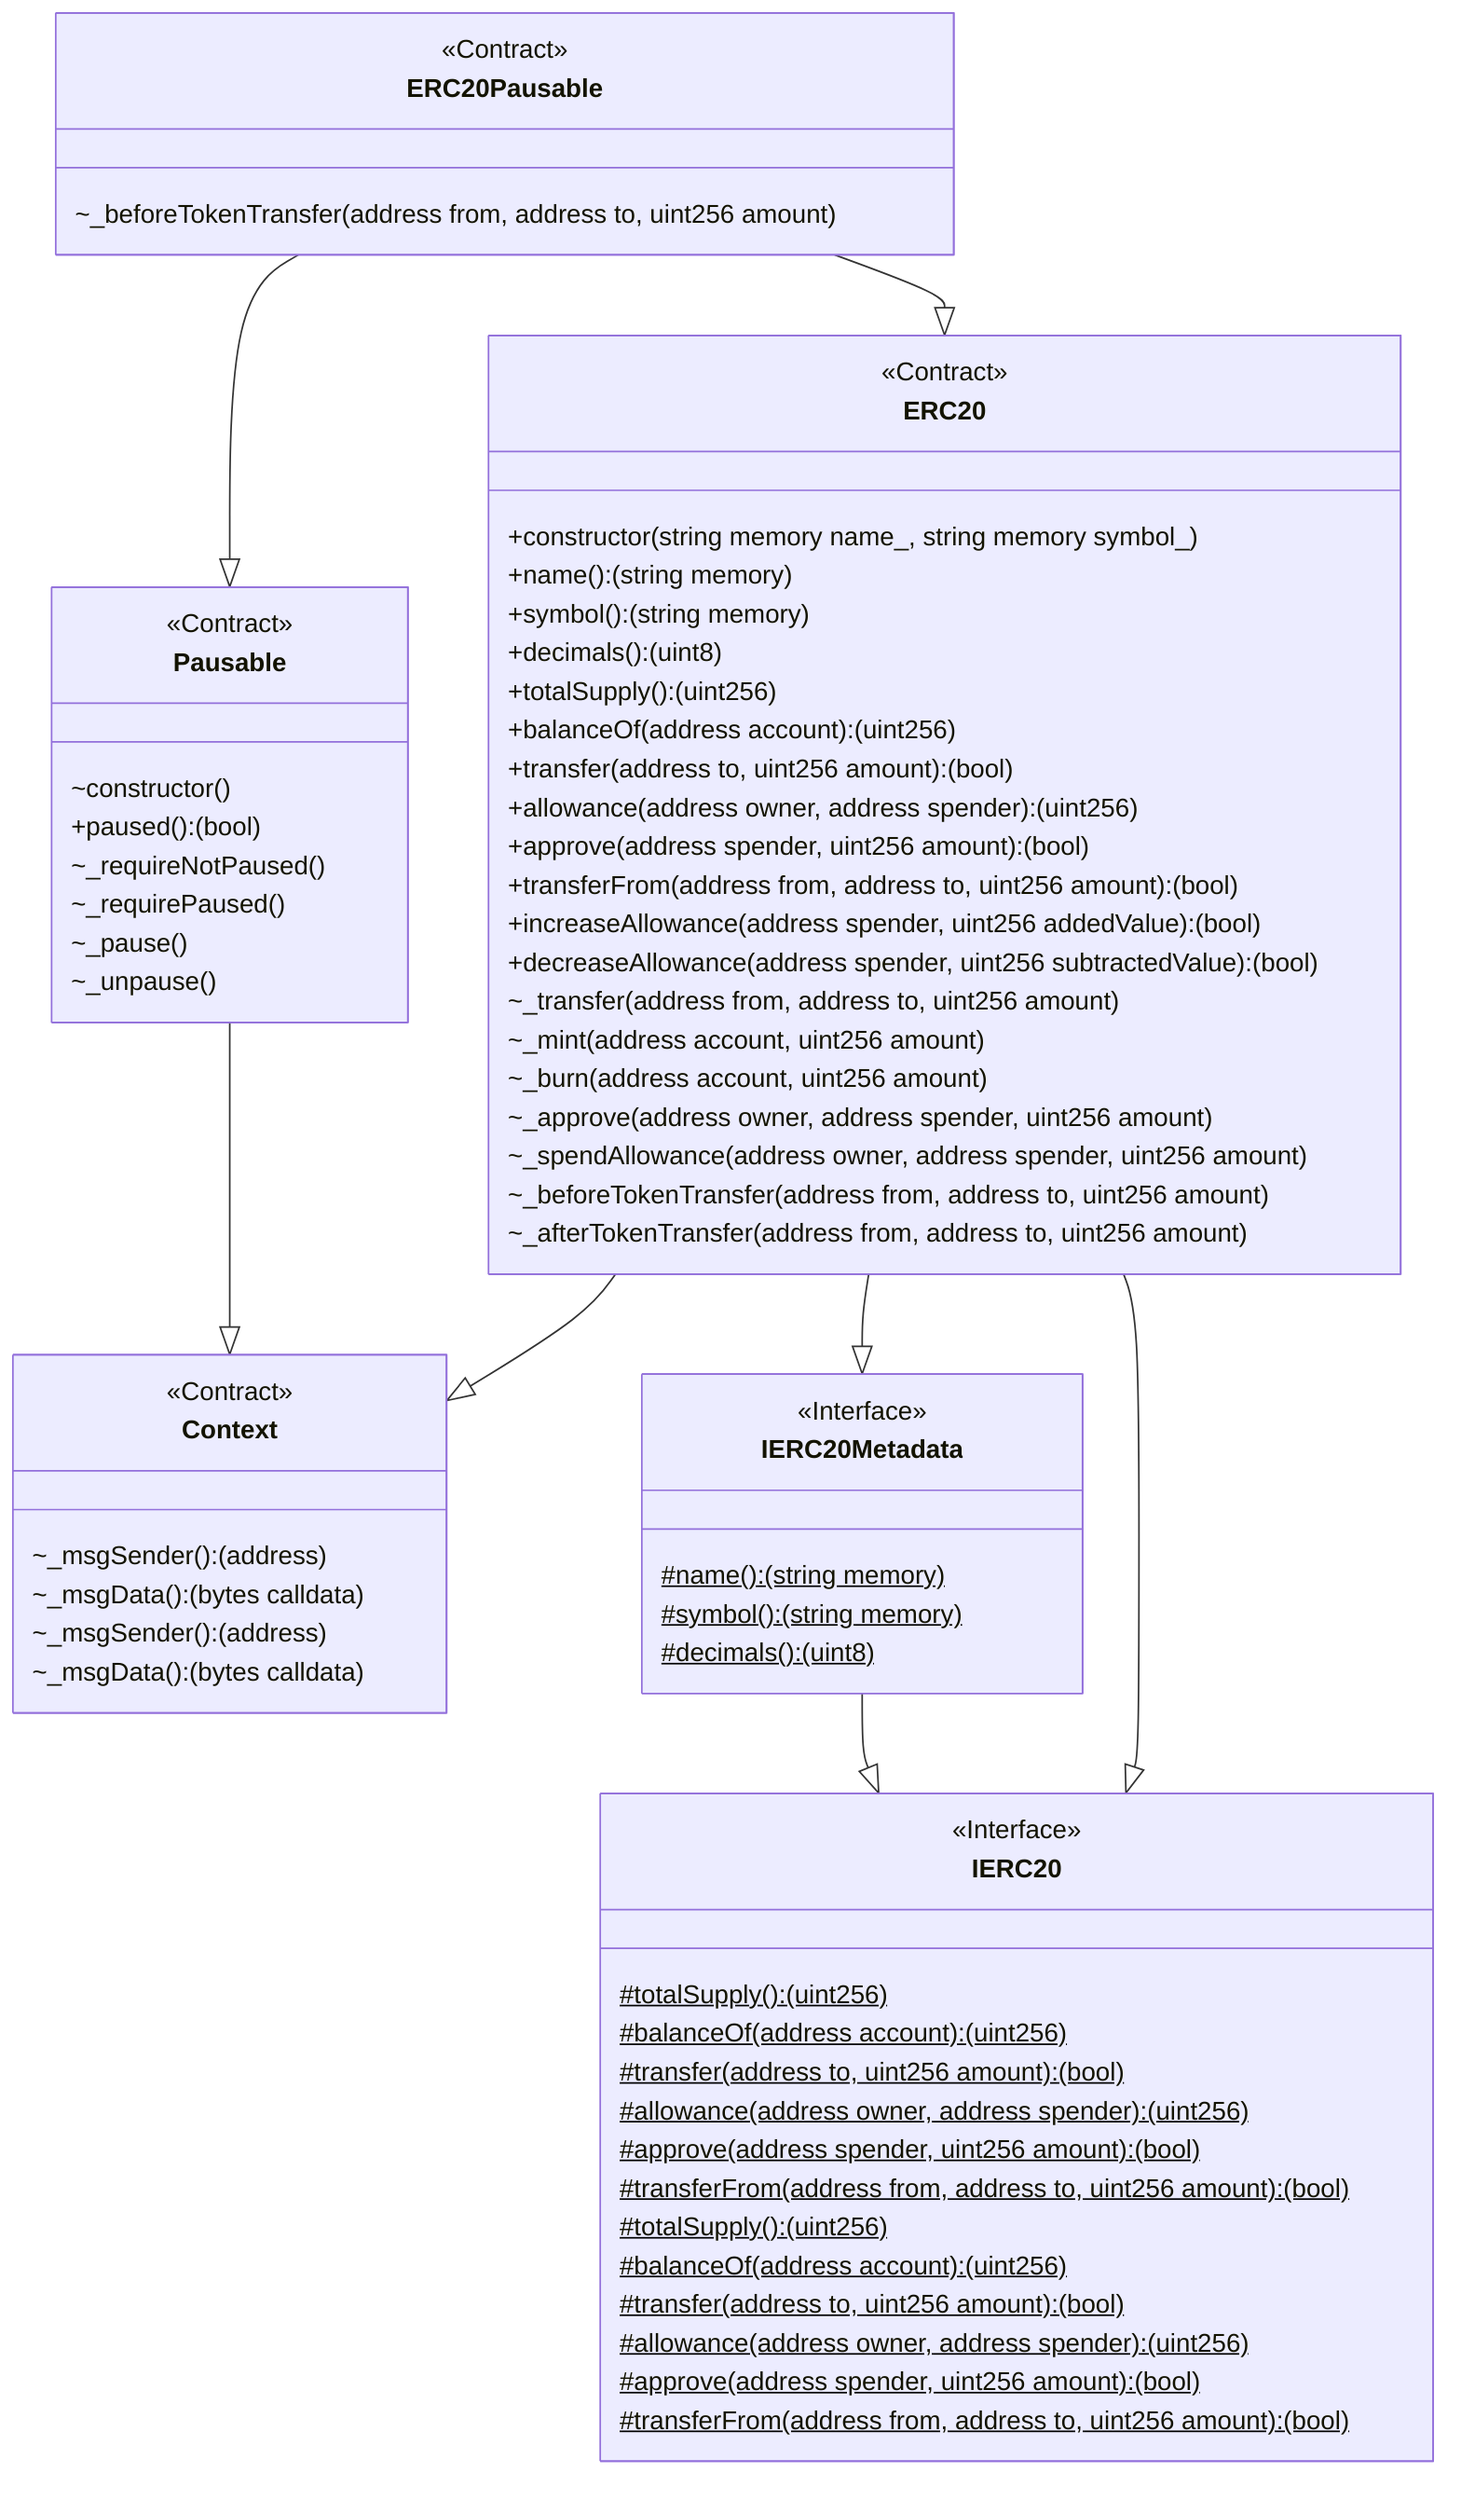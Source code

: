 classDiagram
  %% 469:462:3
  class ERC20Pausable {
    <<Contract>>
    ~_beforeTokenTransfer(address from, address to, uint256 amount)
  }
  
  ERC20Pausable --|> ERC20
  
  %% 1401:11610:1
  class ERC20 {
    <<Contract>>
    +constructor(string memory name_, string memory symbol_)
    +name(): (string memory)
    +symbol(): (string memory)
    +decimals(): (uint8)
    +totalSupply(): (uint256)
    +balanceOf(address account): (uint256)
    +transfer(address to, uint256 amount): (bool)
    +allowance(address owner, address spender): (uint256)
    +approve(address spender, uint256 amount): (bool)
    +transferFrom(address from, address to, uint256 amount): (bool)
    +increaseAllowance(address spender, uint256 addedValue): (bool)
    +decreaseAllowance(address spender, uint256 subtractedValue): (bool)
    ~_transfer(address from, address to, uint256 amount)
    ~_mint(address account, uint256 amount)
    ~_burn(address account, uint256 amount)
    ~_approve(address owner, address spender, uint256 amount)
    ~_spendAllowance(address owner, address spender, uint256 amount)
    ~_beforeTokenTransfer(address from, address to, uint256 amount)
    ~_afterTokenTransfer(address from, address to, uint256 amount)
  }
  
  ERC20 --|> Context
  
  %% 608:235:5
  class Context {
    <<Contract>>
    ~_msgSender(): (address)
    ~_msgData(): (bytes calldata)
  }
  
  ERC20 --|> IERC20
  
  %% 202:2564:2
  class IERC20 {
    <<Interface>>
    #totalSupply(): (uint256)$
    #balanceOf(address account): (uint256)$
    #transfer(address to, uint256 amount): (bool)$
    #allowance(address owner, address spender): (uint256)$
    #approve(address spender, uint256 amount): (bool)$
    #transferFrom(address from, address to, uint256 amount): (bool)$
  }
  
  ERC20 --|> IERC20Metadata
  
  %% 277:405:4
  class IERC20Metadata {
    <<Interface>>
    #name(): (string memory)$
    #symbol(): (string memory)$
    #decimals(): (uint8)$
  }
  
  IERC20Metadata --|> IERC20
  
  %% 202:2564:2
  class IERC20 {
    <<Interface>>
    #totalSupply(): (uint256)$
    #balanceOf(address account): (uint256)$
    #transfer(address to, uint256 amount): (bool)$
    #allowance(address owner, address spender): (uint256)$
    #approve(address spender, uint256 amount): (bool)$
    #transferFrom(address from, address to, uint256 amount): (bool)$
  }
  
  ERC20Pausable --|> Pausable
  
  %% 602:1950:0
  class Pausable {
    <<Contract>>
    ~constructor()
    +paused(): (bool)
    ~_requireNotPaused()
    ~_requirePaused()
    ~_pause()
    ~_unpause()
  }
  
  Pausable --|> Context
  
  %% 608:235:5
  class Context {
    <<Contract>>
    ~_msgSender(): (address)
    ~_msgData(): (bytes calldata)
  }